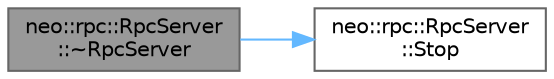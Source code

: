 digraph "neo::rpc::RpcServer::~RpcServer"
{
 // LATEX_PDF_SIZE
  bgcolor="transparent";
  edge [fontname=Helvetica,fontsize=10,labelfontname=Helvetica,labelfontsize=10];
  node [fontname=Helvetica,fontsize=10,shape=box,height=0.2,width=0.4];
  rankdir="LR";
  Node1 [id="Node000001",label="neo::rpc::RpcServer\l::~RpcServer",height=0.2,width=0.4,color="gray40", fillcolor="grey60", style="filled", fontcolor="black",tooltip=" "];
  Node1 -> Node2 [id="edge1_Node000001_Node000002",color="steelblue1",style="solid",tooltip=" "];
  Node2 [id="Node000002",label="neo::rpc::RpcServer\l::Stop",height=0.2,width=0.4,color="grey40", fillcolor="white", style="filled",URL="$classneo_1_1rpc_1_1_rpc_server.html#ac06e14873ddae4ae8fd7db5d5bf3aaa8",tooltip="Stop the RPC server."];
}
